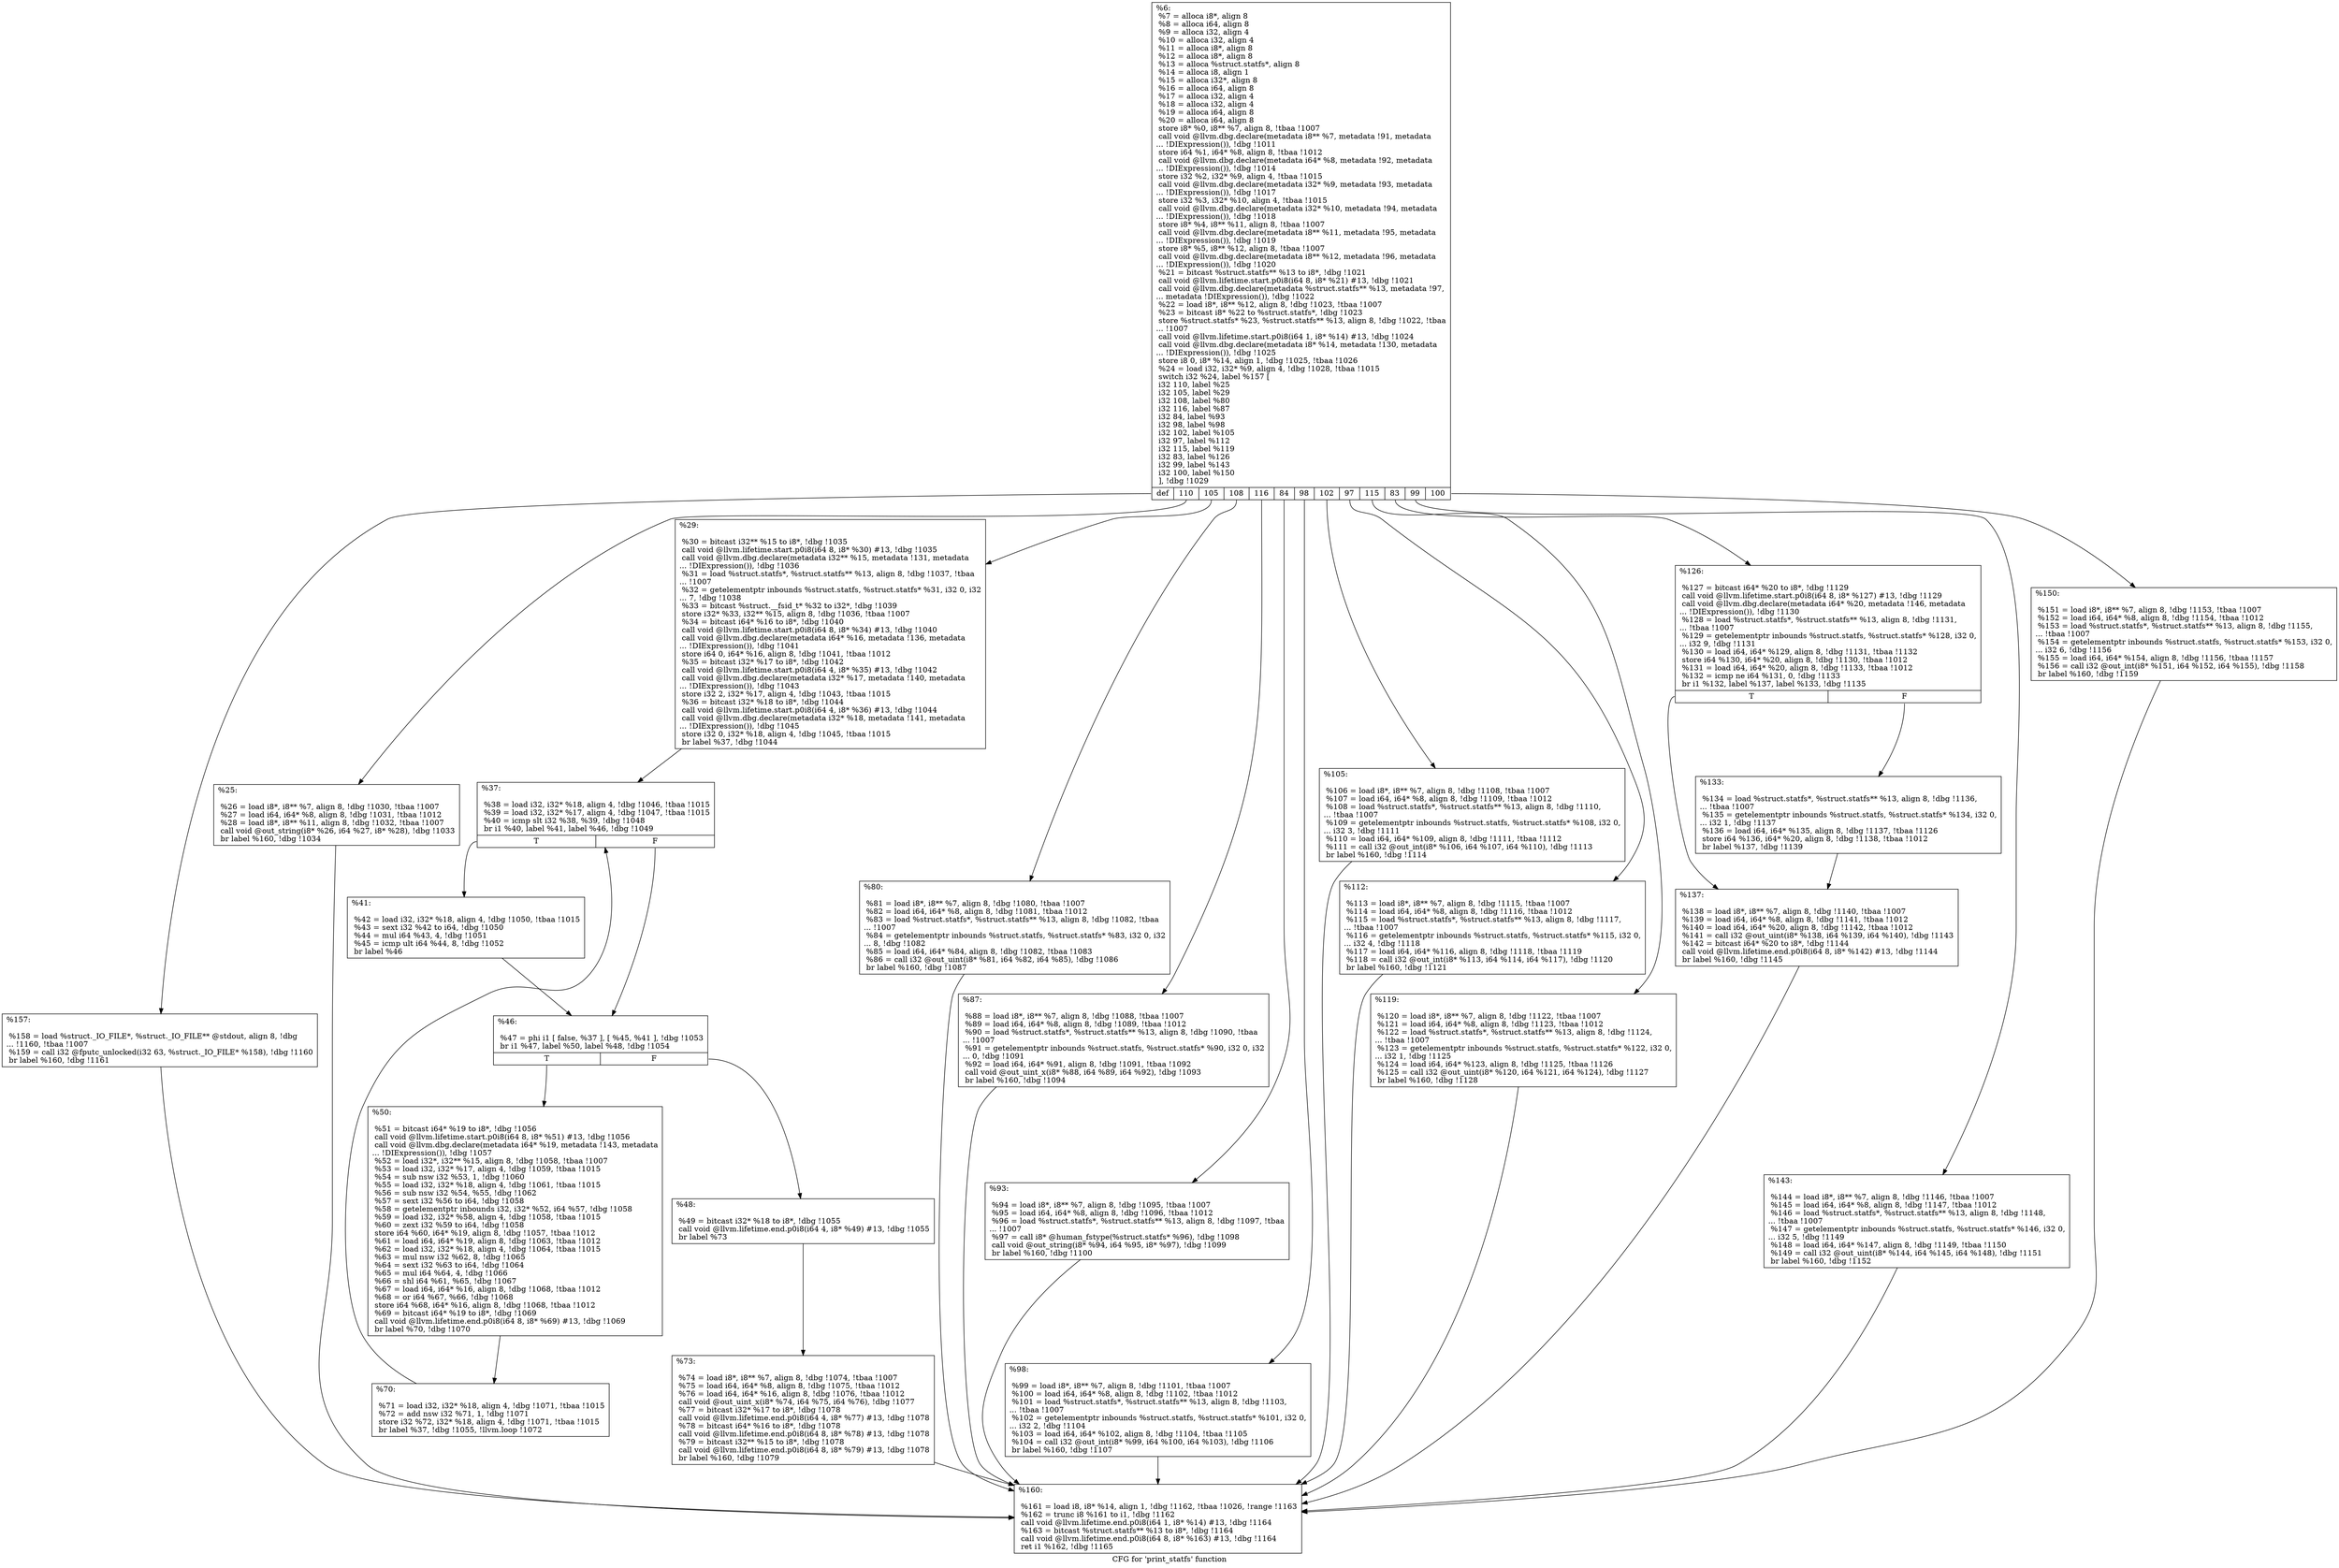 digraph "CFG for 'print_statfs' function" {
	label="CFG for 'print_statfs' function";

	Node0x24acb40 [shape=record,label="{%6:\l  %7 = alloca i8*, align 8\l  %8 = alloca i64, align 8\l  %9 = alloca i32, align 4\l  %10 = alloca i32, align 4\l  %11 = alloca i8*, align 8\l  %12 = alloca i8*, align 8\l  %13 = alloca %struct.statfs*, align 8\l  %14 = alloca i8, align 1\l  %15 = alloca i32*, align 8\l  %16 = alloca i64, align 8\l  %17 = alloca i32, align 4\l  %18 = alloca i32, align 4\l  %19 = alloca i64, align 8\l  %20 = alloca i64, align 8\l  store i8* %0, i8** %7, align 8, !tbaa !1007\l  call void @llvm.dbg.declare(metadata i8** %7, metadata !91, metadata\l... !DIExpression()), !dbg !1011\l  store i64 %1, i64* %8, align 8, !tbaa !1012\l  call void @llvm.dbg.declare(metadata i64* %8, metadata !92, metadata\l... !DIExpression()), !dbg !1014\l  store i32 %2, i32* %9, align 4, !tbaa !1015\l  call void @llvm.dbg.declare(metadata i32* %9, metadata !93, metadata\l... !DIExpression()), !dbg !1017\l  store i32 %3, i32* %10, align 4, !tbaa !1015\l  call void @llvm.dbg.declare(metadata i32* %10, metadata !94, metadata\l... !DIExpression()), !dbg !1018\l  store i8* %4, i8** %11, align 8, !tbaa !1007\l  call void @llvm.dbg.declare(metadata i8** %11, metadata !95, metadata\l... !DIExpression()), !dbg !1019\l  store i8* %5, i8** %12, align 8, !tbaa !1007\l  call void @llvm.dbg.declare(metadata i8** %12, metadata !96, metadata\l... !DIExpression()), !dbg !1020\l  %21 = bitcast %struct.statfs** %13 to i8*, !dbg !1021\l  call void @llvm.lifetime.start.p0i8(i64 8, i8* %21) #13, !dbg !1021\l  call void @llvm.dbg.declare(metadata %struct.statfs** %13, metadata !97,\l... metadata !DIExpression()), !dbg !1022\l  %22 = load i8*, i8** %12, align 8, !dbg !1023, !tbaa !1007\l  %23 = bitcast i8* %22 to %struct.statfs*, !dbg !1023\l  store %struct.statfs* %23, %struct.statfs** %13, align 8, !dbg !1022, !tbaa\l... !1007\l  call void @llvm.lifetime.start.p0i8(i64 1, i8* %14) #13, !dbg !1024\l  call void @llvm.dbg.declare(metadata i8* %14, metadata !130, metadata\l... !DIExpression()), !dbg !1025\l  store i8 0, i8* %14, align 1, !dbg !1025, !tbaa !1026\l  %24 = load i32, i32* %9, align 4, !dbg !1028, !tbaa !1015\l  switch i32 %24, label %157 [\l    i32 110, label %25\l    i32 105, label %29\l    i32 108, label %80\l    i32 116, label %87\l    i32 84, label %93\l    i32 98, label %98\l    i32 102, label %105\l    i32 97, label %112\l    i32 115, label %119\l    i32 83, label %126\l    i32 99, label %143\l    i32 100, label %150\l  ], !dbg !1029\l|{<s0>def|<s1>110|<s2>105|<s3>108|<s4>116|<s5>84|<s6>98|<s7>102|<s8>97|<s9>115|<s10>83|<s11>99|<s12>100}}"];
	Node0x24acb40:s0 -> Node0x24ad3f0;
	Node0x24acb40:s1 -> Node0x24acd60;
	Node0x24acb40:s2 -> Node0x24acdb0;
	Node0x24acb40:s3 -> Node0x24ad030;
	Node0x24acb40:s4 -> Node0x24ad080;
	Node0x24acb40:s5 -> Node0x24ad0d0;
	Node0x24acb40:s6 -> Node0x24ad120;
	Node0x24acb40:s7 -> Node0x24ad170;
	Node0x24acb40:s8 -> Node0x24ad1c0;
	Node0x24acb40:s9 -> Node0x24ad210;
	Node0x24acb40:s10 -> Node0x24ad260;
	Node0x24acb40:s11 -> Node0x24ad350;
	Node0x24acb40:s12 -> Node0x24ad3a0;
	Node0x24acd60 [shape=record,label="{%25:\l\l  %26 = load i8*, i8** %7, align 8, !dbg !1030, !tbaa !1007\l  %27 = load i64, i64* %8, align 8, !dbg !1031, !tbaa !1012\l  %28 = load i8*, i8** %11, align 8, !dbg !1032, !tbaa !1007\l  call void @out_string(i8* %26, i64 %27, i8* %28), !dbg !1033\l  br label %160, !dbg !1034\l}"];
	Node0x24acd60 -> Node0x24ad440;
	Node0x24acdb0 [shape=record,label="{%29:\l\l  %30 = bitcast i32** %15 to i8*, !dbg !1035\l  call void @llvm.lifetime.start.p0i8(i64 8, i8* %30) #13, !dbg !1035\l  call void @llvm.dbg.declare(metadata i32** %15, metadata !131, metadata\l... !DIExpression()), !dbg !1036\l  %31 = load %struct.statfs*, %struct.statfs** %13, align 8, !dbg !1037, !tbaa\l... !1007\l  %32 = getelementptr inbounds %struct.statfs, %struct.statfs* %31, i32 0, i32\l... 7, !dbg !1038\l  %33 = bitcast %struct.__fsid_t* %32 to i32*, !dbg !1039\l  store i32* %33, i32** %15, align 8, !dbg !1036, !tbaa !1007\l  %34 = bitcast i64* %16 to i8*, !dbg !1040\l  call void @llvm.lifetime.start.p0i8(i64 8, i8* %34) #13, !dbg !1040\l  call void @llvm.dbg.declare(metadata i64* %16, metadata !136, metadata\l... !DIExpression()), !dbg !1041\l  store i64 0, i64* %16, align 8, !dbg !1041, !tbaa !1012\l  %35 = bitcast i32* %17 to i8*, !dbg !1042\l  call void @llvm.lifetime.start.p0i8(i64 4, i8* %35) #13, !dbg !1042\l  call void @llvm.dbg.declare(metadata i32* %17, metadata !140, metadata\l... !DIExpression()), !dbg !1043\l  store i32 2, i32* %17, align 4, !dbg !1043, !tbaa !1015\l  %36 = bitcast i32* %18 to i8*, !dbg !1044\l  call void @llvm.lifetime.start.p0i8(i64 4, i8* %36) #13, !dbg !1044\l  call void @llvm.dbg.declare(metadata i32* %18, metadata !141, metadata\l... !DIExpression()), !dbg !1045\l  store i32 0, i32* %18, align 4, !dbg !1045, !tbaa !1015\l  br label %37, !dbg !1044\l}"];
	Node0x24acdb0 -> Node0x24ace00;
	Node0x24ace00 [shape=record,label="{%37:\l\l  %38 = load i32, i32* %18, align 4, !dbg !1046, !tbaa !1015\l  %39 = load i32, i32* %17, align 4, !dbg !1047, !tbaa !1015\l  %40 = icmp slt i32 %38, %39, !dbg !1048\l  br i1 %40, label %41, label %46, !dbg !1049\l|{<s0>T|<s1>F}}"];
	Node0x24ace00:s0 -> Node0x24ace50;
	Node0x24ace00:s1 -> Node0x24acea0;
	Node0x24ace50 [shape=record,label="{%41:\l\l  %42 = load i32, i32* %18, align 4, !dbg !1050, !tbaa !1015\l  %43 = sext i32 %42 to i64, !dbg !1050\l  %44 = mul i64 %43, 4, !dbg !1051\l  %45 = icmp ult i64 %44, 8, !dbg !1052\l  br label %46\l}"];
	Node0x24ace50 -> Node0x24acea0;
	Node0x24acea0 [shape=record,label="{%46:\l\l  %47 = phi i1 [ false, %37 ], [ %45, %41 ], !dbg !1053\l  br i1 %47, label %50, label %48, !dbg !1054\l|{<s0>T|<s1>F}}"];
	Node0x24acea0:s0 -> Node0x24acf40;
	Node0x24acea0:s1 -> Node0x24acef0;
	Node0x24acef0 [shape=record,label="{%48:\l\l  %49 = bitcast i32* %18 to i8*, !dbg !1055\l  call void @llvm.lifetime.end.p0i8(i64 4, i8* %49) #13, !dbg !1055\l  br label %73\l}"];
	Node0x24acef0 -> Node0x24acfe0;
	Node0x24acf40 [shape=record,label="{%50:\l\l  %51 = bitcast i64* %19 to i8*, !dbg !1056\l  call void @llvm.lifetime.start.p0i8(i64 8, i8* %51) #13, !dbg !1056\l  call void @llvm.dbg.declare(metadata i64* %19, metadata !143, metadata\l... !DIExpression()), !dbg !1057\l  %52 = load i32*, i32** %15, align 8, !dbg !1058, !tbaa !1007\l  %53 = load i32, i32* %17, align 4, !dbg !1059, !tbaa !1015\l  %54 = sub nsw i32 %53, 1, !dbg !1060\l  %55 = load i32, i32* %18, align 4, !dbg !1061, !tbaa !1015\l  %56 = sub nsw i32 %54, %55, !dbg !1062\l  %57 = sext i32 %56 to i64, !dbg !1058\l  %58 = getelementptr inbounds i32, i32* %52, i64 %57, !dbg !1058\l  %59 = load i32, i32* %58, align 4, !dbg !1058, !tbaa !1015\l  %60 = zext i32 %59 to i64, !dbg !1058\l  store i64 %60, i64* %19, align 8, !dbg !1057, !tbaa !1012\l  %61 = load i64, i64* %19, align 8, !dbg !1063, !tbaa !1012\l  %62 = load i32, i32* %18, align 4, !dbg !1064, !tbaa !1015\l  %63 = mul nsw i32 %62, 8, !dbg !1065\l  %64 = sext i32 %63 to i64, !dbg !1064\l  %65 = mul i64 %64, 4, !dbg !1066\l  %66 = shl i64 %61, %65, !dbg !1067\l  %67 = load i64, i64* %16, align 8, !dbg !1068, !tbaa !1012\l  %68 = or i64 %67, %66, !dbg !1068\l  store i64 %68, i64* %16, align 8, !dbg !1068, !tbaa !1012\l  %69 = bitcast i64* %19 to i8*, !dbg !1069\l  call void @llvm.lifetime.end.p0i8(i64 8, i8* %69) #13, !dbg !1069\l  br label %70, !dbg !1070\l}"];
	Node0x24acf40 -> Node0x24acf90;
	Node0x24acf90 [shape=record,label="{%70:\l\l  %71 = load i32, i32* %18, align 4, !dbg !1071, !tbaa !1015\l  %72 = add nsw i32 %71, 1, !dbg !1071\l  store i32 %72, i32* %18, align 4, !dbg !1071, !tbaa !1015\l  br label %37, !dbg !1055, !llvm.loop !1072\l}"];
	Node0x24acf90 -> Node0x24ace00;
	Node0x24acfe0 [shape=record,label="{%73:\l\l  %74 = load i8*, i8** %7, align 8, !dbg !1074, !tbaa !1007\l  %75 = load i64, i64* %8, align 8, !dbg !1075, !tbaa !1012\l  %76 = load i64, i64* %16, align 8, !dbg !1076, !tbaa !1012\l  call void @out_uint_x(i8* %74, i64 %75, i64 %76), !dbg !1077\l  %77 = bitcast i32* %17 to i8*, !dbg !1078\l  call void @llvm.lifetime.end.p0i8(i64 4, i8* %77) #13, !dbg !1078\l  %78 = bitcast i64* %16 to i8*, !dbg !1078\l  call void @llvm.lifetime.end.p0i8(i64 8, i8* %78) #13, !dbg !1078\l  %79 = bitcast i32** %15 to i8*, !dbg !1078\l  call void @llvm.lifetime.end.p0i8(i64 8, i8* %79) #13, !dbg !1078\l  br label %160, !dbg !1079\l}"];
	Node0x24acfe0 -> Node0x24ad440;
	Node0x24ad030 [shape=record,label="{%80:\l\l  %81 = load i8*, i8** %7, align 8, !dbg !1080, !tbaa !1007\l  %82 = load i64, i64* %8, align 8, !dbg !1081, !tbaa !1012\l  %83 = load %struct.statfs*, %struct.statfs** %13, align 8, !dbg !1082, !tbaa\l... !1007\l  %84 = getelementptr inbounds %struct.statfs, %struct.statfs* %83, i32 0, i32\l... 8, !dbg !1082\l  %85 = load i64, i64* %84, align 8, !dbg !1082, !tbaa !1083\l  %86 = call i32 @out_uint(i8* %81, i64 %82, i64 %85), !dbg !1086\l  br label %160, !dbg !1087\l}"];
	Node0x24ad030 -> Node0x24ad440;
	Node0x24ad080 [shape=record,label="{%87:\l\l  %88 = load i8*, i8** %7, align 8, !dbg !1088, !tbaa !1007\l  %89 = load i64, i64* %8, align 8, !dbg !1089, !tbaa !1012\l  %90 = load %struct.statfs*, %struct.statfs** %13, align 8, !dbg !1090, !tbaa\l... !1007\l  %91 = getelementptr inbounds %struct.statfs, %struct.statfs* %90, i32 0, i32\l... 0, !dbg !1091\l  %92 = load i64, i64* %91, align 8, !dbg !1091, !tbaa !1092\l  call void @out_uint_x(i8* %88, i64 %89, i64 %92), !dbg !1093\l  br label %160, !dbg !1094\l}"];
	Node0x24ad080 -> Node0x24ad440;
	Node0x24ad0d0 [shape=record,label="{%93:\l\l  %94 = load i8*, i8** %7, align 8, !dbg !1095, !tbaa !1007\l  %95 = load i64, i64* %8, align 8, !dbg !1096, !tbaa !1012\l  %96 = load %struct.statfs*, %struct.statfs** %13, align 8, !dbg !1097, !tbaa\l... !1007\l  %97 = call i8* @human_fstype(%struct.statfs* %96), !dbg !1098\l  call void @out_string(i8* %94, i64 %95, i8* %97), !dbg !1099\l  br label %160, !dbg !1100\l}"];
	Node0x24ad0d0 -> Node0x24ad440;
	Node0x24ad120 [shape=record,label="{%98:\l\l  %99 = load i8*, i8** %7, align 8, !dbg !1101, !tbaa !1007\l  %100 = load i64, i64* %8, align 8, !dbg !1102, !tbaa !1012\l  %101 = load %struct.statfs*, %struct.statfs** %13, align 8, !dbg !1103,\l... !tbaa !1007\l  %102 = getelementptr inbounds %struct.statfs, %struct.statfs* %101, i32 0,\l... i32 2, !dbg !1104\l  %103 = load i64, i64* %102, align 8, !dbg !1104, !tbaa !1105\l  %104 = call i32 @out_int(i8* %99, i64 %100, i64 %103), !dbg !1106\l  br label %160, !dbg !1107\l}"];
	Node0x24ad120 -> Node0x24ad440;
	Node0x24ad170 [shape=record,label="{%105:\l\l  %106 = load i8*, i8** %7, align 8, !dbg !1108, !tbaa !1007\l  %107 = load i64, i64* %8, align 8, !dbg !1109, !tbaa !1012\l  %108 = load %struct.statfs*, %struct.statfs** %13, align 8, !dbg !1110,\l... !tbaa !1007\l  %109 = getelementptr inbounds %struct.statfs, %struct.statfs* %108, i32 0,\l... i32 3, !dbg !1111\l  %110 = load i64, i64* %109, align 8, !dbg !1111, !tbaa !1112\l  %111 = call i32 @out_int(i8* %106, i64 %107, i64 %110), !dbg !1113\l  br label %160, !dbg !1114\l}"];
	Node0x24ad170 -> Node0x24ad440;
	Node0x24ad1c0 [shape=record,label="{%112:\l\l  %113 = load i8*, i8** %7, align 8, !dbg !1115, !tbaa !1007\l  %114 = load i64, i64* %8, align 8, !dbg !1116, !tbaa !1012\l  %115 = load %struct.statfs*, %struct.statfs** %13, align 8, !dbg !1117,\l... !tbaa !1007\l  %116 = getelementptr inbounds %struct.statfs, %struct.statfs* %115, i32 0,\l... i32 4, !dbg !1118\l  %117 = load i64, i64* %116, align 8, !dbg !1118, !tbaa !1119\l  %118 = call i32 @out_int(i8* %113, i64 %114, i64 %117), !dbg !1120\l  br label %160, !dbg !1121\l}"];
	Node0x24ad1c0 -> Node0x24ad440;
	Node0x24ad210 [shape=record,label="{%119:\l\l  %120 = load i8*, i8** %7, align 8, !dbg !1122, !tbaa !1007\l  %121 = load i64, i64* %8, align 8, !dbg !1123, !tbaa !1012\l  %122 = load %struct.statfs*, %struct.statfs** %13, align 8, !dbg !1124,\l... !tbaa !1007\l  %123 = getelementptr inbounds %struct.statfs, %struct.statfs* %122, i32 0,\l... i32 1, !dbg !1125\l  %124 = load i64, i64* %123, align 8, !dbg !1125, !tbaa !1126\l  %125 = call i32 @out_uint(i8* %120, i64 %121, i64 %124), !dbg !1127\l  br label %160, !dbg !1128\l}"];
	Node0x24ad210 -> Node0x24ad440;
	Node0x24ad260 [shape=record,label="{%126:\l\l  %127 = bitcast i64* %20 to i8*, !dbg !1129\l  call void @llvm.lifetime.start.p0i8(i64 8, i8* %127) #13, !dbg !1129\l  call void @llvm.dbg.declare(metadata i64* %20, metadata !146, metadata\l... !DIExpression()), !dbg !1130\l  %128 = load %struct.statfs*, %struct.statfs** %13, align 8, !dbg !1131,\l... !tbaa !1007\l  %129 = getelementptr inbounds %struct.statfs, %struct.statfs* %128, i32 0,\l... i32 9, !dbg !1131\l  %130 = load i64, i64* %129, align 8, !dbg !1131, !tbaa !1132\l  store i64 %130, i64* %20, align 8, !dbg !1130, !tbaa !1012\l  %131 = load i64, i64* %20, align 8, !dbg !1133, !tbaa !1012\l  %132 = icmp ne i64 %131, 0, !dbg !1133\l  br i1 %132, label %137, label %133, !dbg !1135\l|{<s0>T|<s1>F}}"];
	Node0x24ad260:s0 -> Node0x24ad300;
	Node0x24ad260:s1 -> Node0x24ad2b0;
	Node0x24ad2b0 [shape=record,label="{%133:\l\l  %134 = load %struct.statfs*, %struct.statfs** %13, align 8, !dbg !1136,\l... !tbaa !1007\l  %135 = getelementptr inbounds %struct.statfs, %struct.statfs* %134, i32 0,\l... i32 1, !dbg !1137\l  %136 = load i64, i64* %135, align 8, !dbg !1137, !tbaa !1126\l  store i64 %136, i64* %20, align 8, !dbg !1138, !tbaa !1012\l  br label %137, !dbg !1139\l}"];
	Node0x24ad2b0 -> Node0x24ad300;
	Node0x24ad300 [shape=record,label="{%137:\l\l  %138 = load i8*, i8** %7, align 8, !dbg !1140, !tbaa !1007\l  %139 = load i64, i64* %8, align 8, !dbg !1141, !tbaa !1012\l  %140 = load i64, i64* %20, align 8, !dbg !1142, !tbaa !1012\l  %141 = call i32 @out_uint(i8* %138, i64 %139, i64 %140), !dbg !1143\l  %142 = bitcast i64* %20 to i8*, !dbg !1144\l  call void @llvm.lifetime.end.p0i8(i64 8, i8* %142) #13, !dbg !1144\l  br label %160, !dbg !1145\l}"];
	Node0x24ad300 -> Node0x24ad440;
	Node0x24ad350 [shape=record,label="{%143:\l\l  %144 = load i8*, i8** %7, align 8, !dbg !1146, !tbaa !1007\l  %145 = load i64, i64* %8, align 8, !dbg !1147, !tbaa !1012\l  %146 = load %struct.statfs*, %struct.statfs** %13, align 8, !dbg !1148,\l... !tbaa !1007\l  %147 = getelementptr inbounds %struct.statfs, %struct.statfs* %146, i32 0,\l... i32 5, !dbg !1149\l  %148 = load i64, i64* %147, align 8, !dbg !1149, !tbaa !1150\l  %149 = call i32 @out_uint(i8* %144, i64 %145, i64 %148), !dbg !1151\l  br label %160, !dbg !1152\l}"];
	Node0x24ad350 -> Node0x24ad440;
	Node0x24ad3a0 [shape=record,label="{%150:\l\l  %151 = load i8*, i8** %7, align 8, !dbg !1153, !tbaa !1007\l  %152 = load i64, i64* %8, align 8, !dbg !1154, !tbaa !1012\l  %153 = load %struct.statfs*, %struct.statfs** %13, align 8, !dbg !1155,\l... !tbaa !1007\l  %154 = getelementptr inbounds %struct.statfs, %struct.statfs* %153, i32 0,\l... i32 6, !dbg !1156\l  %155 = load i64, i64* %154, align 8, !dbg !1156, !tbaa !1157\l  %156 = call i32 @out_int(i8* %151, i64 %152, i64 %155), !dbg !1158\l  br label %160, !dbg !1159\l}"];
	Node0x24ad3a0 -> Node0x24ad440;
	Node0x24ad3f0 [shape=record,label="{%157:\l\l  %158 = load %struct._IO_FILE*, %struct._IO_FILE** @stdout, align 8, !dbg\l... !1160, !tbaa !1007\l  %159 = call i32 @fputc_unlocked(i32 63, %struct._IO_FILE* %158), !dbg !1160\l  br label %160, !dbg !1161\l}"];
	Node0x24ad3f0 -> Node0x24ad440;
	Node0x24ad440 [shape=record,label="{%160:\l\l  %161 = load i8, i8* %14, align 1, !dbg !1162, !tbaa !1026, !range !1163\l  %162 = trunc i8 %161 to i1, !dbg !1162\l  call void @llvm.lifetime.end.p0i8(i64 1, i8* %14) #13, !dbg !1164\l  %163 = bitcast %struct.statfs** %13 to i8*, !dbg !1164\l  call void @llvm.lifetime.end.p0i8(i64 8, i8* %163) #13, !dbg !1164\l  ret i1 %162, !dbg !1165\l}"];
}
